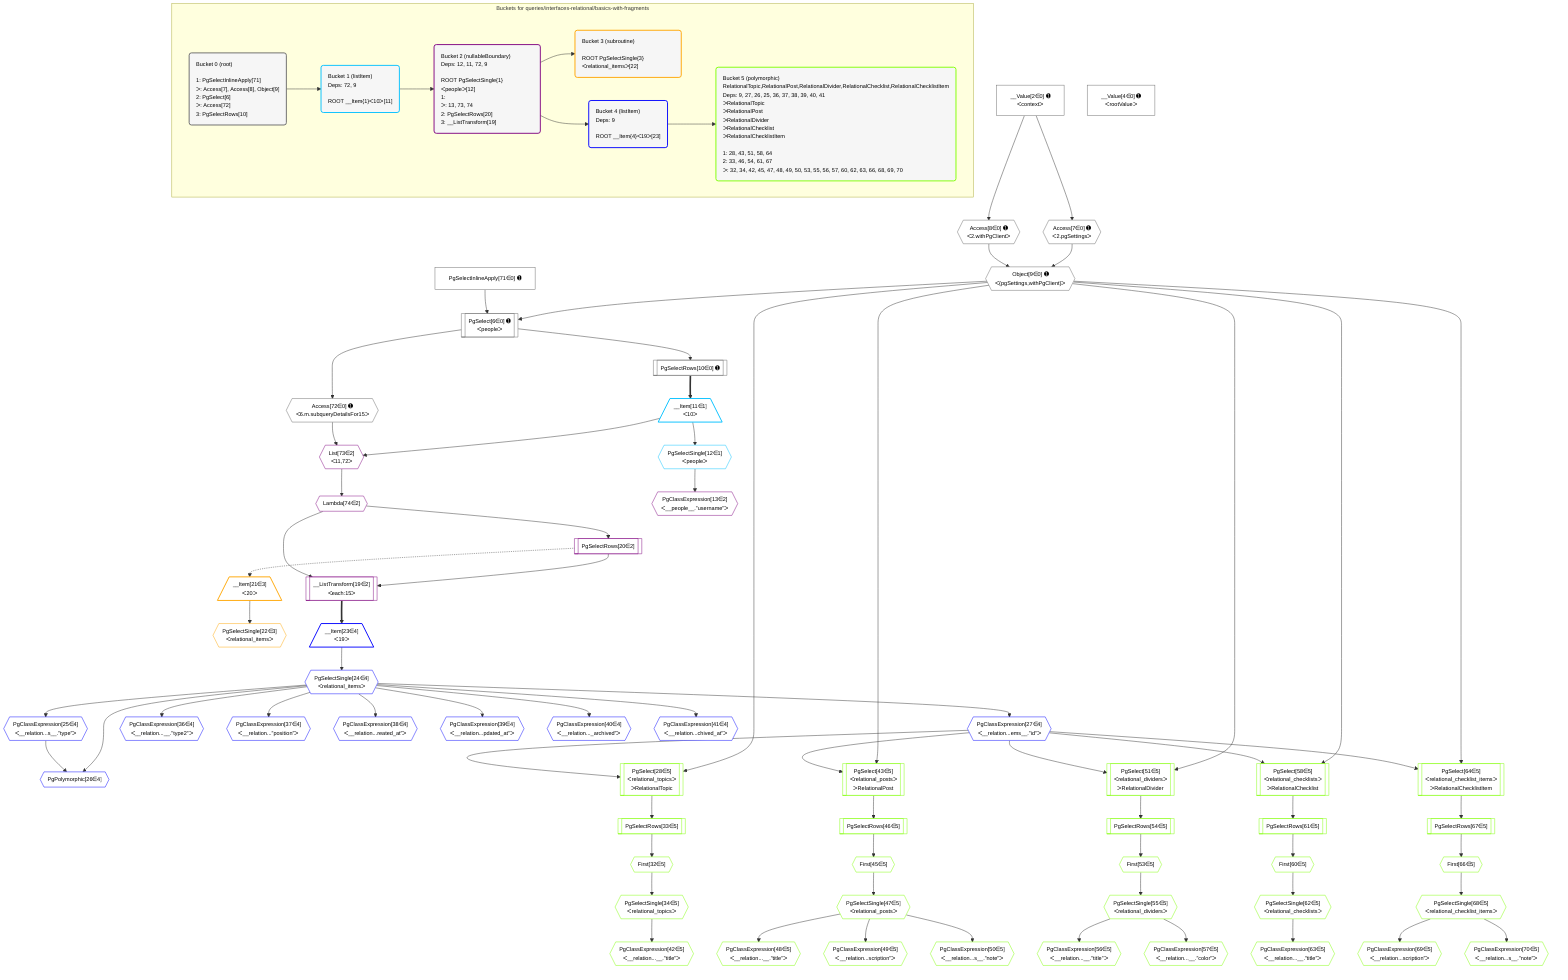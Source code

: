%%{init: {'themeVariables': { 'fontSize': '12px'}}}%%
graph TD
    classDef path fill:#eee,stroke:#000,color:#000
    classDef plan fill:#fff,stroke-width:1px,color:#000
    classDef itemplan fill:#fff,stroke-width:2px,color:#000
    classDef unbatchedplan fill:#dff,stroke-width:1px,color:#000
    classDef sideeffectplan fill:#fcc,stroke-width:2px,color:#000
    classDef bucket fill:#f6f6f6,color:#000,stroke-width:2px,text-align:left


    %% plan dependencies
    PgSelect6[["PgSelect[6∈0] ➊<br />ᐸpeopleᐳ"]]:::plan
    Object9{{"Object[9∈0] ➊<br />ᐸ{pgSettings,withPgClient}ᐳ"}}:::plan
    PgSelectInlineApply71["PgSelectInlineApply[71∈0] ➊"]:::plan
    Object9 & PgSelectInlineApply71 --> PgSelect6
    Access7{{"Access[7∈0] ➊<br />ᐸ2.pgSettingsᐳ"}}:::plan
    Access8{{"Access[8∈0] ➊<br />ᐸ2.withPgClientᐳ"}}:::plan
    Access7 & Access8 --> Object9
    __Value2["__Value[2∈0] ➊<br />ᐸcontextᐳ"]:::plan
    __Value2 --> Access7
    __Value2 --> Access8
    PgSelectRows10[["PgSelectRows[10∈0] ➊"]]:::plan
    PgSelect6 --> PgSelectRows10
    Access72{{"Access[72∈0] ➊<br />ᐸ6.m.subqueryDetailsFor15ᐳ"}}:::plan
    PgSelect6 --> Access72
    __Value4["__Value[4∈0] ➊<br />ᐸrootValueᐳ"]:::plan
    __Item11[/"__Item[11∈1]<br />ᐸ10ᐳ"\]:::itemplan
    PgSelectRows10 ==> __Item11
    PgSelectSingle12{{"PgSelectSingle[12∈1]<br />ᐸpeopleᐳ"}}:::plan
    __Item11 --> PgSelectSingle12
    __ListTransform19[["__ListTransform[19∈2]<br />ᐸeach:15ᐳ"]]:::plan
    PgSelectRows20[["PgSelectRows[20∈2]"]]:::plan
    Lambda74{{"Lambda[74∈2]"}}:::plan
    PgSelectRows20 & Lambda74 --> __ListTransform19
    List73{{"List[73∈2]<br />ᐸ11,72ᐳ"}}:::plan
    __Item11 & Access72 --> List73
    PgClassExpression13{{"PgClassExpression[13∈2]<br />ᐸ__people__.”username”ᐳ"}}:::plan
    PgSelectSingle12 --> PgClassExpression13
    Lambda74 --> PgSelectRows20
    List73 --> Lambda74
    __Item21[/"__Item[21∈3]<br />ᐸ20ᐳ"\]:::itemplan
    PgSelectRows20 -.-> __Item21
    PgSelectSingle22{{"PgSelectSingle[22∈3]<br />ᐸrelational_itemsᐳ"}}:::plan
    __Item21 --> PgSelectSingle22
    PgPolymorphic26{{"PgPolymorphic[26∈4]"}}:::plan
    PgSelectSingle24{{"PgSelectSingle[24∈4]<br />ᐸrelational_itemsᐳ"}}:::plan
    PgClassExpression25{{"PgClassExpression[25∈4]<br />ᐸ__relation...s__.”type”ᐳ"}}:::plan
    PgSelectSingle24 & PgClassExpression25 --> PgPolymorphic26
    __Item23[/"__Item[23∈4]<br />ᐸ19ᐳ"\]:::itemplan
    __ListTransform19 ==> __Item23
    __Item23 --> PgSelectSingle24
    PgSelectSingle24 --> PgClassExpression25
    PgClassExpression27{{"PgClassExpression[27∈4]<br />ᐸ__relation...ems__.”id”ᐳ"}}:::plan
    PgSelectSingle24 --> PgClassExpression27
    PgClassExpression36{{"PgClassExpression[36∈4]<br />ᐸ__relation...__.”type2”ᐳ"}}:::plan
    PgSelectSingle24 --> PgClassExpression36
    PgClassExpression37{{"PgClassExpression[37∈4]<br />ᐸ__relation...”position”ᐳ"}}:::plan
    PgSelectSingle24 --> PgClassExpression37
    PgClassExpression38{{"PgClassExpression[38∈4]<br />ᐸ__relation...reated_at”ᐳ"}}:::plan
    PgSelectSingle24 --> PgClassExpression38
    PgClassExpression39{{"PgClassExpression[39∈4]<br />ᐸ__relation...pdated_at”ᐳ"}}:::plan
    PgSelectSingle24 --> PgClassExpression39
    PgClassExpression40{{"PgClassExpression[40∈4]<br />ᐸ__relation..._archived”ᐳ"}}:::plan
    PgSelectSingle24 --> PgClassExpression40
    PgClassExpression41{{"PgClassExpression[41∈4]<br />ᐸ__relation...chived_at”ᐳ"}}:::plan
    PgSelectSingle24 --> PgClassExpression41
    PgSelect28[["PgSelect[28∈5]<br />ᐸrelational_topicsᐳ<br />ᐳRelationalTopic"]]:::plan
    Object9 & PgClassExpression27 --> PgSelect28
    PgSelect43[["PgSelect[43∈5]<br />ᐸrelational_postsᐳ<br />ᐳRelationalPost"]]:::plan
    Object9 & PgClassExpression27 --> PgSelect43
    PgSelect51[["PgSelect[51∈5]<br />ᐸrelational_dividersᐳ<br />ᐳRelationalDivider"]]:::plan
    Object9 & PgClassExpression27 --> PgSelect51
    PgSelect58[["PgSelect[58∈5]<br />ᐸrelational_checklistsᐳ<br />ᐳRelationalChecklist"]]:::plan
    Object9 & PgClassExpression27 --> PgSelect58
    PgSelect64[["PgSelect[64∈5]<br />ᐸrelational_checklist_itemsᐳ<br />ᐳRelationalChecklistItem"]]:::plan
    Object9 & PgClassExpression27 --> PgSelect64
    First32{{"First[32∈5]"}}:::plan
    PgSelectRows33[["PgSelectRows[33∈5]"]]:::plan
    PgSelectRows33 --> First32
    PgSelect28 --> PgSelectRows33
    PgSelectSingle34{{"PgSelectSingle[34∈5]<br />ᐸrelational_topicsᐳ"}}:::plan
    First32 --> PgSelectSingle34
    PgClassExpression42{{"PgClassExpression[42∈5]<br />ᐸ__relation...__.”title”ᐳ"}}:::plan
    PgSelectSingle34 --> PgClassExpression42
    First45{{"First[45∈5]"}}:::plan
    PgSelectRows46[["PgSelectRows[46∈5]"]]:::plan
    PgSelectRows46 --> First45
    PgSelect43 --> PgSelectRows46
    PgSelectSingle47{{"PgSelectSingle[47∈5]<br />ᐸrelational_postsᐳ"}}:::plan
    First45 --> PgSelectSingle47
    PgClassExpression48{{"PgClassExpression[48∈5]<br />ᐸ__relation...__.”title”ᐳ"}}:::plan
    PgSelectSingle47 --> PgClassExpression48
    PgClassExpression49{{"PgClassExpression[49∈5]<br />ᐸ__relation...scription”ᐳ"}}:::plan
    PgSelectSingle47 --> PgClassExpression49
    PgClassExpression50{{"PgClassExpression[50∈5]<br />ᐸ__relation...s__.”note”ᐳ"}}:::plan
    PgSelectSingle47 --> PgClassExpression50
    First53{{"First[53∈5]"}}:::plan
    PgSelectRows54[["PgSelectRows[54∈5]"]]:::plan
    PgSelectRows54 --> First53
    PgSelect51 --> PgSelectRows54
    PgSelectSingle55{{"PgSelectSingle[55∈5]<br />ᐸrelational_dividersᐳ"}}:::plan
    First53 --> PgSelectSingle55
    PgClassExpression56{{"PgClassExpression[56∈5]<br />ᐸ__relation...__.”title”ᐳ"}}:::plan
    PgSelectSingle55 --> PgClassExpression56
    PgClassExpression57{{"PgClassExpression[57∈5]<br />ᐸ__relation...__.”color”ᐳ"}}:::plan
    PgSelectSingle55 --> PgClassExpression57
    First60{{"First[60∈5]"}}:::plan
    PgSelectRows61[["PgSelectRows[61∈5]"]]:::plan
    PgSelectRows61 --> First60
    PgSelect58 --> PgSelectRows61
    PgSelectSingle62{{"PgSelectSingle[62∈5]<br />ᐸrelational_checklistsᐳ"}}:::plan
    First60 --> PgSelectSingle62
    PgClassExpression63{{"PgClassExpression[63∈5]<br />ᐸ__relation...__.”title”ᐳ"}}:::plan
    PgSelectSingle62 --> PgClassExpression63
    First66{{"First[66∈5]"}}:::plan
    PgSelectRows67[["PgSelectRows[67∈5]"]]:::plan
    PgSelectRows67 --> First66
    PgSelect64 --> PgSelectRows67
    PgSelectSingle68{{"PgSelectSingle[68∈5]<br />ᐸrelational_checklist_itemsᐳ"}}:::plan
    First66 --> PgSelectSingle68
    PgClassExpression69{{"PgClassExpression[69∈5]<br />ᐸ__relation...scription”ᐳ"}}:::plan
    PgSelectSingle68 --> PgClassExpression69
    PgClassExpression70{{"PgClassExpression[70∈5]<br />ᐸ__relation...s__.”note”ᐳ"}}:::plan
    PgSelectSingle68 --> PgClassExpression70

    %% define steps

    subgraph "Buckets for queries/interfaces-relational/basics-with-fragments"
    Bucket0("Bucket 0 (root)<br /><br />1: PgSelectInlineApply[71]<br />ᐳ: Access[7], Access[8], Object[9]<br />2: PgSelect[6]<br />ᐳ: Access[72]<br />3: PgSelectRows[10]"):::bucket
    classDef bucket0 stroke:#696969
    class Bucket0,__Value2,__Value4,PgSelect6,Access7,Access8,Object9,PgSelectRows10,PgSelectInlineApply71,Access72 bucket0
    Bucket1("Bucket 1 (listItem)<br />Deps: 72, 9<br /><br />ROOT __Item{1}ᐸ10ᐳ[11]"):::bucket
    classDef bucket1 stroke:#00bfff
    class Bucket1,__Item11,PgSelectSingle12 bucket1
    Bucket2("Bucket 2 (nullableBoundary)<br />Deps: 12, 11, 72, 9<br /><br />ROOT PgSelectSingle{1}ᐸpeopleᐳ[12]<br />1: <br />ᐳ: 13, 73, 74<br />2: PgSelectRows[20]<br />3: __ListTransform[19]"):::bucket
    classDef bucket2 stroke:#7f007f
    class Bucket2,PgClassExpression13,__ListTransform19,PgSelectRows20,List73,Lambda74 bucket2
    Bucket3("Bucket 3 (subroutine)<br /><br />ROOT PgSelectSingle{3}ᐸrelational_itemsᐳ[22]"):::bucket
    classDef bucket3 stroke:#ffa500
    class Bucket3,__Item21,PgSelectSingle22 bucket3
    Bucket4("Bucket 4 (listItem)<br />Deps: 9<br /><br />ROOT __Item{4}ᐸ19ᐳ[23]"):::bucket
    classDef bucket4 stroke:#0000ff
    class Bucket4,__Item23,PgSelectSingle24,PgClassExpression25,PgPolymorphic26,PgClassExpression27,PgClassExpression36,PgClassExpression37,PgClassExpression38,PgClassExpression39,PgClassExpression40,PgClassExpression41 bucket4
    Bucket5("Bucket 5 (polymorphic)<br />RelationalTopic,RelationalPost,RelationalDivider,RelationalChecklist,RelationalChecklistItem<br />Deps: 9, 27, 26, 25, 36, 37, 38, 39, 40, 41<br />ᐳRelationalTopic<br />ᐳRelationalPost<br />ᐳRelationalDivider<br />ᐳRelationalChecklist<br />ᐳRelationalChecklistItem<br /><br />1: 28, 43, 51, 58, 64<br />2: 33, 46, 54, 61, 67<br />ᐳ: 32, 34, 42, 45, 47, 48, 49, 50, 53, 55, 56, 57, 60, 62, 63, 66, 68, 69, 70"):::bucket
    classDef bucket5 stroke:#7fff00
    class Bucket5,PgSelect28,First32,PgSelectRows33,PgSelectSingle34,PgClassExpression42,PgSelect43,First45,PgSelectRows46,PgSelectSingle47,PgClassExpression48,PgClassExpression49,PgClassExpression50,PgSelect51,First53,PgSelectRows54,PgSelectSingle55,PgClassExpression56,PgClassExpression57,PgSelect58,First60,PgSelectRows61,PgSelectSingle62,PgClassExpression63,PgSelect64,First66,PgSelectRows67,PgSelectSingle68,PgClassExpression69,PgClassExpression70 bucket5
    Bucket0 --> Bucket1
    Bucket1 --> Bucket2
    Bucket2 --> Bucket3 & Bucket4
    Bucket4 --> Bucket5
    end